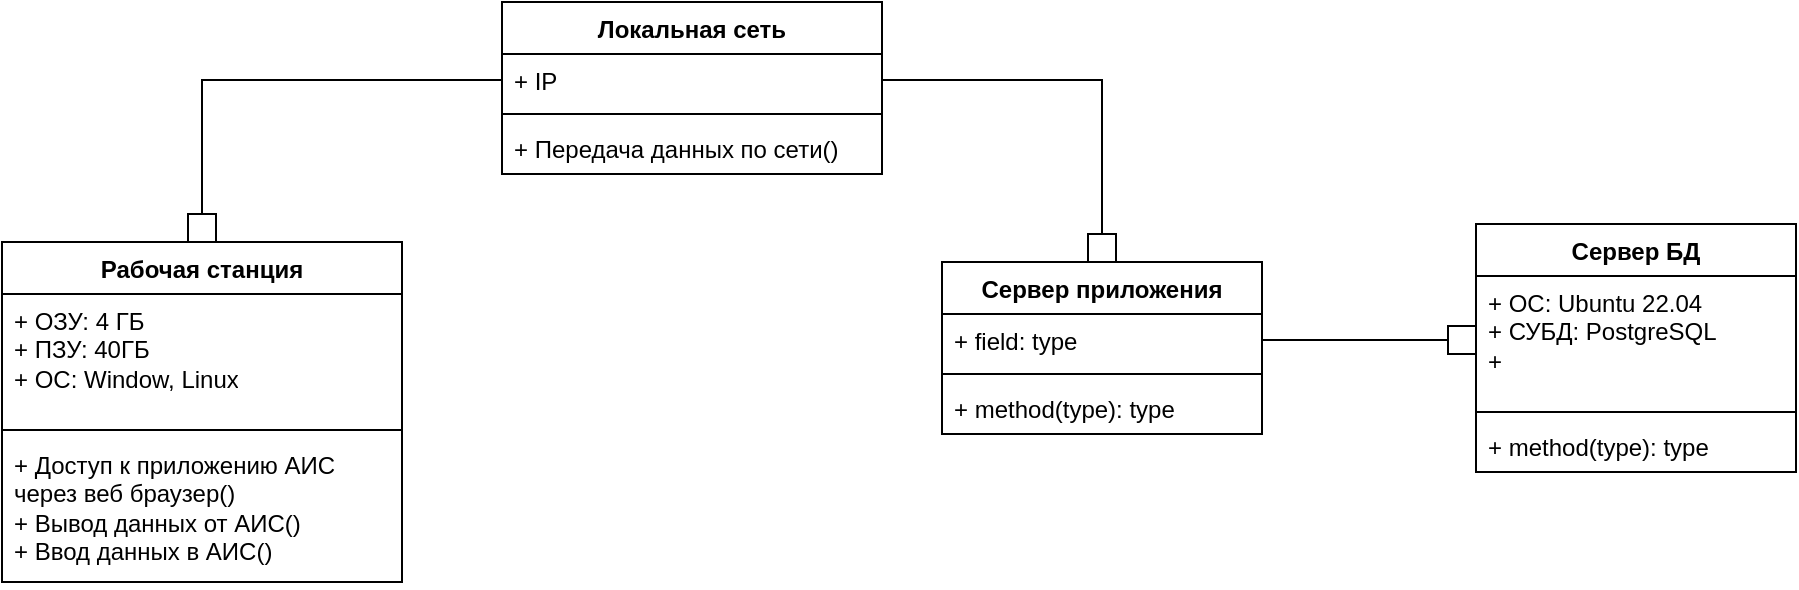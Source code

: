 <mxfile version="24.3.1" type="github">
  <diagram name="Страница — 1" id="52q1qeUz_SIhHIIovMeT">
    <mxGraphModel dx="1072" dy="588" grid="1" gridSize="10" guides="1" tooltips="1" connect="1" arrows="1" fold="1" page="1" pageScale="1" pageWidth="827" pageHeight="1169" math="0" shadow="0">
      <root>
        <mxCell id="0" />
        <mxCell id="1" parent="0" />
        <mxCell id="eDm1u7pfxWVx2RCrsEuu-1" value="Локальная сеть" style="swimlane;fontStyle=1;align=center;verticalAlign=top;childLayout=stackLayout;horizontal=1;startSize=26;horizontalStack=0;resizeParent=1;resizeParentMax=0;resizeLast=0;collapsible=1;marginBottom=0;whiteSpace=wrap;html=1;" vertex="1" parent="1">
          <mxGeometry x="340" y="160" width="190" height="86" as="geometry" />
        </mxCell>
        <mxCell id="eDm1u7pfxWVx2RCrsEuu-20" value="+ IP" style="text;strokeColor=none;fillColor=none;align=left;verticalAlign=top;spacingLeft=4;spacingRight=4;overflow=hidden;rotatable=0;points=[[0,0.5],[1,0.5]];portConstraint=eastwest;whiteSpace=wrap;html=1;" vertex="1" parent="eDm1u7pfxWVx2RCrsEuu-1">
          <mxGeometry y="26" width="190" height="26" as="geometry" />
        </mxCell>
        <mxCell id="eDm1u7pfxWVx2RCrsEuu-3" value="" style="line;strokeWidth=1;fillColor=none;align=left;verticalAlign=middle;spacingTop=-1;spacingLeft=3;spacingRight=3;rotatable=0;labelPosition=right;points=[];portConstraint=eastwest;strokeColor=inherit;" vertex="1" parent="eDm1u7pfxWVx2RCrsEuu-1">
          <mxGeometry y="52" width="190" height="8" as="geometry" />
        </mxCell>
        <mxCell id="eDm1u7pfxWVx2RCrsEuu-4" value="+ Передача данных по сети()" style="text;strokeColor=none;fillColor=none;align=left;verticalAlign=top;spacingLeft=4;spacingRight=4;overflow=hidden;rotatable=0;points=[[0,0.5],[1,0.5]];portConstraint=eastwest;whiteSpace=wrap;html=1;" vertex="1" parent="eDm1u7pfxWVx2RCrsEuu-1">
          <mxGeometry y="60" width="190" height="26" as="geometry" />
        </mxCell>
        <mxCell id="eDm1u7pfxWVx2RCrsEuu-5" value="Рабочая станция" style="swimlane;fontStyle=1;align=center;verticalAlign=top;childLayout=stackLayout;horizontal=1;startSize=26;horizontalStack=0;resizeParent=1;resizeParentMax=0;resizeLast=0;collapsible=1;marginBottom=0;whiteSpace=wrap;html=1;" vertex="1" parent="1">
          <mxGeometry x="90" y="280" width="200" height="170" as="geometry" />
        </mxCell>
        <mxCell id="eDm1u7pfxWVx2RCrsEuu-6" value="+ ОЗУ: 4 ГБ&lt;div&gt;+ ПЗУ: 40ГБ&lt;/div&gt;&lt;div&gt;+ ОС: Window, Linux&lt;/div&gt;" style="text;strokeColor=none;fillColor=none;align=left;verticalAlign=top;spacingLeft=4;spacingRight=4;overflow=hidden;rotatable=0;points=[[0,0.5],[1,0.5]];portConstraint=eastwest;whiteSpace=wrap;html=1;" vertex="1" parent="eDm1u7pfxWVx2RCrsEuu-5">
          <mxGeometry y="26" width="200" height="64" as="geometry" />
        </mxCell>
        <mxCell id="eDm1u7pfxWVx2RCrsEuu-7" value="" style="line;strokeWidth=1;fillColor=none;align=left;verticalAlign=middle;spacingTop=-1;spacingLeft=3;spacingRight=3;rotatable=0;labelPosition=right;points=[];portConstraint=eastwest;strokeColor=inherit;" vertex="1" parent="eDm1u7pfxWVx2RCrsEuu-5">
          <mxGeometry y="90" width="200" height="8" as="geometry" />
        </mxCell>
        <mxCell id="eDm1u7pfxWVx2RCrsEuu-8" value="+ Доступ к приложению АИС через веб браузер()&lt;div&gt;+ Вывод данных от АИС()&lt;/div&gt;&lt;div&gt;+ Ввод данных в АИС()&lt;/div&gt;" style="text;strokeColor=none;fillColor=none;align=left;verticalAlign=top;spacingLeft=4;spacingRight=4;overflow=hidden;rotatable=0;points=[[0,0.5],[1,0.5]];portConstraint=eastwest;whiteSpace=wrap;html=1;" vertex="1" parent="eDm1u7pfxWVx2RCrsEuu-5">
          <mxGeometry y="98" width="200" height="72" as="geometry" />
        </mxCell>
        <mxCell id="eDm1u7pfxWVx2RCrsEuu-11" value="Сервер приложения" style="swimlane;fontStyle=1;align=center;verticalAlign=top;childLayout=stackLayout;horizontal=1;startSize=26;horizontalStack=0;resizeParent=1;resizeParentMax=0;resizeLast=0;collapsible=1;marginBottom=0;whiteSpace=wrap;html=1;" vertex="1" parent="1">
          <mxGeometry x="560" y="290" width="160" height="86" as="geometry" />
        </mxCell>
        <mxCell id="eDm1u7pfxWVx2RCrsEuu-12" value="+ field: type" style="text;strokeColor=none;fillColor=none;align=left;verticalAlign=top;spacingLeft=4;spacingRight=4;overflow=hidden;rotatable=0;points=[[0,0.5],[1,0.5]];portConstraint=eastwest;whiteSpace=wrap;html=1;" vertex="1" parent="eDm1u7pfxWVx2RCrsEuu-11">
          <mxGeometry y="26" width="160" height="26" as="geometry" />
        </mxCell>
        <mxCell id="eDm1u7pfxWVx2RCrsEuu-13" value="" style="line;strokeWidth=1;fillColor=none;align=left;verticalAlign=middle;spacingTop=-1;spacingLeft=3;spacingRight=3;rotatable=0;labelPosition=right;points=[];portConstraint=eastwest;strokeColor=inherit;" vertex="1" parent="eDm1u7pfxWVx2RCrsEuu-11">
          <mxGeometry y="52" width="160" height="8" as="geometry" />
        </mxCell>
        <mxCell id="eDm1u7pfxWVx2RCrsEuu-14" value="+ method(type): type" style="text;strokeColor=none;fillColor=none;align=left;verticalAlign=top;spacingLeft=4;spacingRight=4;overflow=hidden;rotatable=0;points=[[0,0.5],[1,0.5]];portConstraint=eastwest;whiteSpace=wrap;html=1;" vertex="1" parent="eDm1u7pfxWVx2RCrsEuu-11">
          <mxGeometry y="60" width="160" height="26" as="geometry" />
        </mxCell>
        <mxCell id="eDm1u7pfxWVx2RCrsEuu-15" value="Сервер БД" style="swimlane;fontStyle=1;align=center;verticalAlign=top;childLayout=stackLayout;horizontal=1;startSize=26;horizontalStack=0;resizeParent=1;resizeParentMax=0;resizeLast=0;collapsible=1;marginBottom=0;whiteSpace=wrap;html=1;" vertex="1" parent="1">
          <mxGeometry x="827" y="271" width="160" height="124" as="geometry" />
        </mxCell>
        <mxCell id="eDm1u7pfxWVx2RCrsEuu-16" value="+ ОС: Ubuntu 22.04&lt;div&gt;+ СУБД: PostgreSQL&lt;/div&gt;&lt;div&gt;+&amp;nbsp;&lt;br&gt;&lt;div&gt;&lt;br&gt;&lt;/div&gt;&lt;/div&gt;" style="text;strokeColor=none;fillColor=none;align=left;verticalAlign=top;spacingLeft=4;spacingRight=4;overflow=hidden;rotatable=0;points=[[0,0.5],[1,0.5]];portConstraint=eastwest;whiteSpace=wrap;html=1;" vertex="1" parent="eDm1u7pfxWVx2RCrsEuu-15">
          <mxGeometry y="26" width="160" height="64" as="geometry" />
        </mxCell>
        <mxCell id="eDm1u7pfxWVx2RCrsEuu-17" value="" style="line;strokeWidth=1;fillColor=none;align=left;verticalAlign=middle;spacingTop=-1;spacingLeft=3;spacingRight=3;rotatable=0;labelPosition=right;points=[];portConstraint=eastwest;strokeColor=inherit;" vertex="1" parent="eDm1u7pfxWVx2RCrsEuu-15">
          <mxGeometry y="90" width="160" height="8" as="geometry" />
        </mxCell>
        <mxCell id="eDm1u7pfxWVx2RCrsEuu-18" value="+ method(type): type" style="text;strokeColor=none;fillColor=none;align=left;verticalAlign=top;spacingLeft=4;spacingRight=4;overflow=hidden;rotatable=0;points=[[0,0.5],[1,0.5]];portConstraint=eastwest;whiteSpace=wrap;html=1;" vertex="1" parent="eDm1u7pfxWVx2RCrsEuu-15">
          <mxGeometry y="98" width="160" height="26" as="geometry" />
        </mxCell>
        <mxCell id="eDm1u7pfxWVx2RCrsEuu-22" value="" style="endArrow=box;endFill=0;endSize=12;html=1;rounded=0;exitX=0;exitY=0.5;exitDx=0;exitDy=0;" edge="1" parent="1">
          <mxGeometry width="160" relative="1" as="geometry">
            <mxPoint x="340" y="199.0" as="sourcePoint" />
            <mxPoint x="190" y="280" as="targetPoint" />
            <Array as="points">
              <mxPoint x="190" y="199" />
            </Array>
          </mxGeometry>
        </mxCell>
        <mxCell id="eDm1u7pfxWVx2RCrsEuu-23" value="" style="endArrow=box;endFill=0;endSize=12;html=1;rounded=0;exitX=1;exitY=0.5;exitDx=0;exitDy=0;entryX=0.5;entryY=0;entryDx=0;entryDy=0;" edge="1" parent="1" source="eDm1u7pfxWVx2RCrsEuu-20" target="eDm1u7pfxWVx2RCrsEuu-11">
          <mxGeometry width="160" relative="1" as="geometry">
            <mxPoint x="760" y="180.0" as="sourcePoint" />
            <mxPoint x="610" y="261" as="targetPoint" />
            <Array as="points">
              <mxPoint x="640" y="199" />
            </Array>
          </mxGeometry>
        </mxCell>
        <mxCell id="eDm1u7pfxWVx2RCrsEuu-24" value="" style="endArrow=box;endFill=0;endSize=12;html=1;rounded=0;exitX=1;exitY=0.5;exitDx=0;exitDy=0;entryX=0;entryY=0.5;entryDx=0;entryDy=0;" edge="1" parent="1" source="eDm1u7pfxWVx2RCrsEuu-12" target="eDm1u7pfxWVx2RCrsEuu-16">
          <mxGeometry width="160" relative="1" as="geometry">
            <mxPoint x="680" y="209" as="sourcePoint" />
            <mxPoint x="810" y="300" as="targetPoint" />
            <Array as="points">
              <mxPoint x="790" y="329" />
            </Array>
          </mxGeometry>
        </mxCell>
      </root>
    </mxGraphModel>
  </diagram>
</mxfile>
